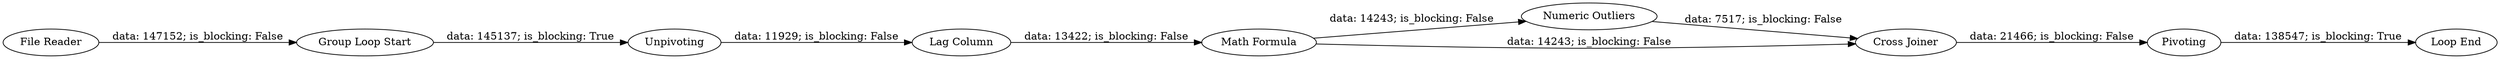 digraph {
	"-339957261720156448_1" [label="File Reader"]
	"-339957261720156448_10" [label="Math Formula"]
	"-339957261720156448_15" [label=Pivoting]
	"-339957261720156448_11" [label="Lag Column"]
	"-339957261720156448_4" [label=Unpivoting]
	"-339957261720156448_12" [label="Numeric Outliers"]
	"-339957261720156448_13" [label="Loop End"]
	"-339957261720156448_14" [label="Cross Joiner"]
	"-339957261720156448_5" [label="Group Loop Start"]
	"-339957261720156448_5" -> "-339957261720156448_4" [label="data: 145137; is_blocking: True"]
	"-339957261720156448_10" -> "-339957261720156448_12" [label="data: 14243; is_blocking: False"]
	"-339957261720156448_4" -> "-339957261720156448_11" [label="data: 11929; is_blocking: False"]
	"-339957261720156448_15" -> "-339957261720156448_13" [label="data: 138547; is_blocking: True"]
	"-339957261720156448_11" -> "-339957261720156448_10" [label="data: 13422; is_blocking: False"]
	"-339957261720156448_14" -> "-339957261720156448_15" [label="data: 21466; is_blocking: False"]
	"-339957261720156448_1" -> "-339957261720156448_5" [label="data: 147152; is_blocking: False"]
	"-339957261720156448_10" -> "-339957261720156448_14" [label="data: 14243; is_blocking: False"]
	"-339957261720156448_12" -> "-339957261720156448_14" [label="data: 7517; is_blocking: False"]
	rankdir=LR
}
